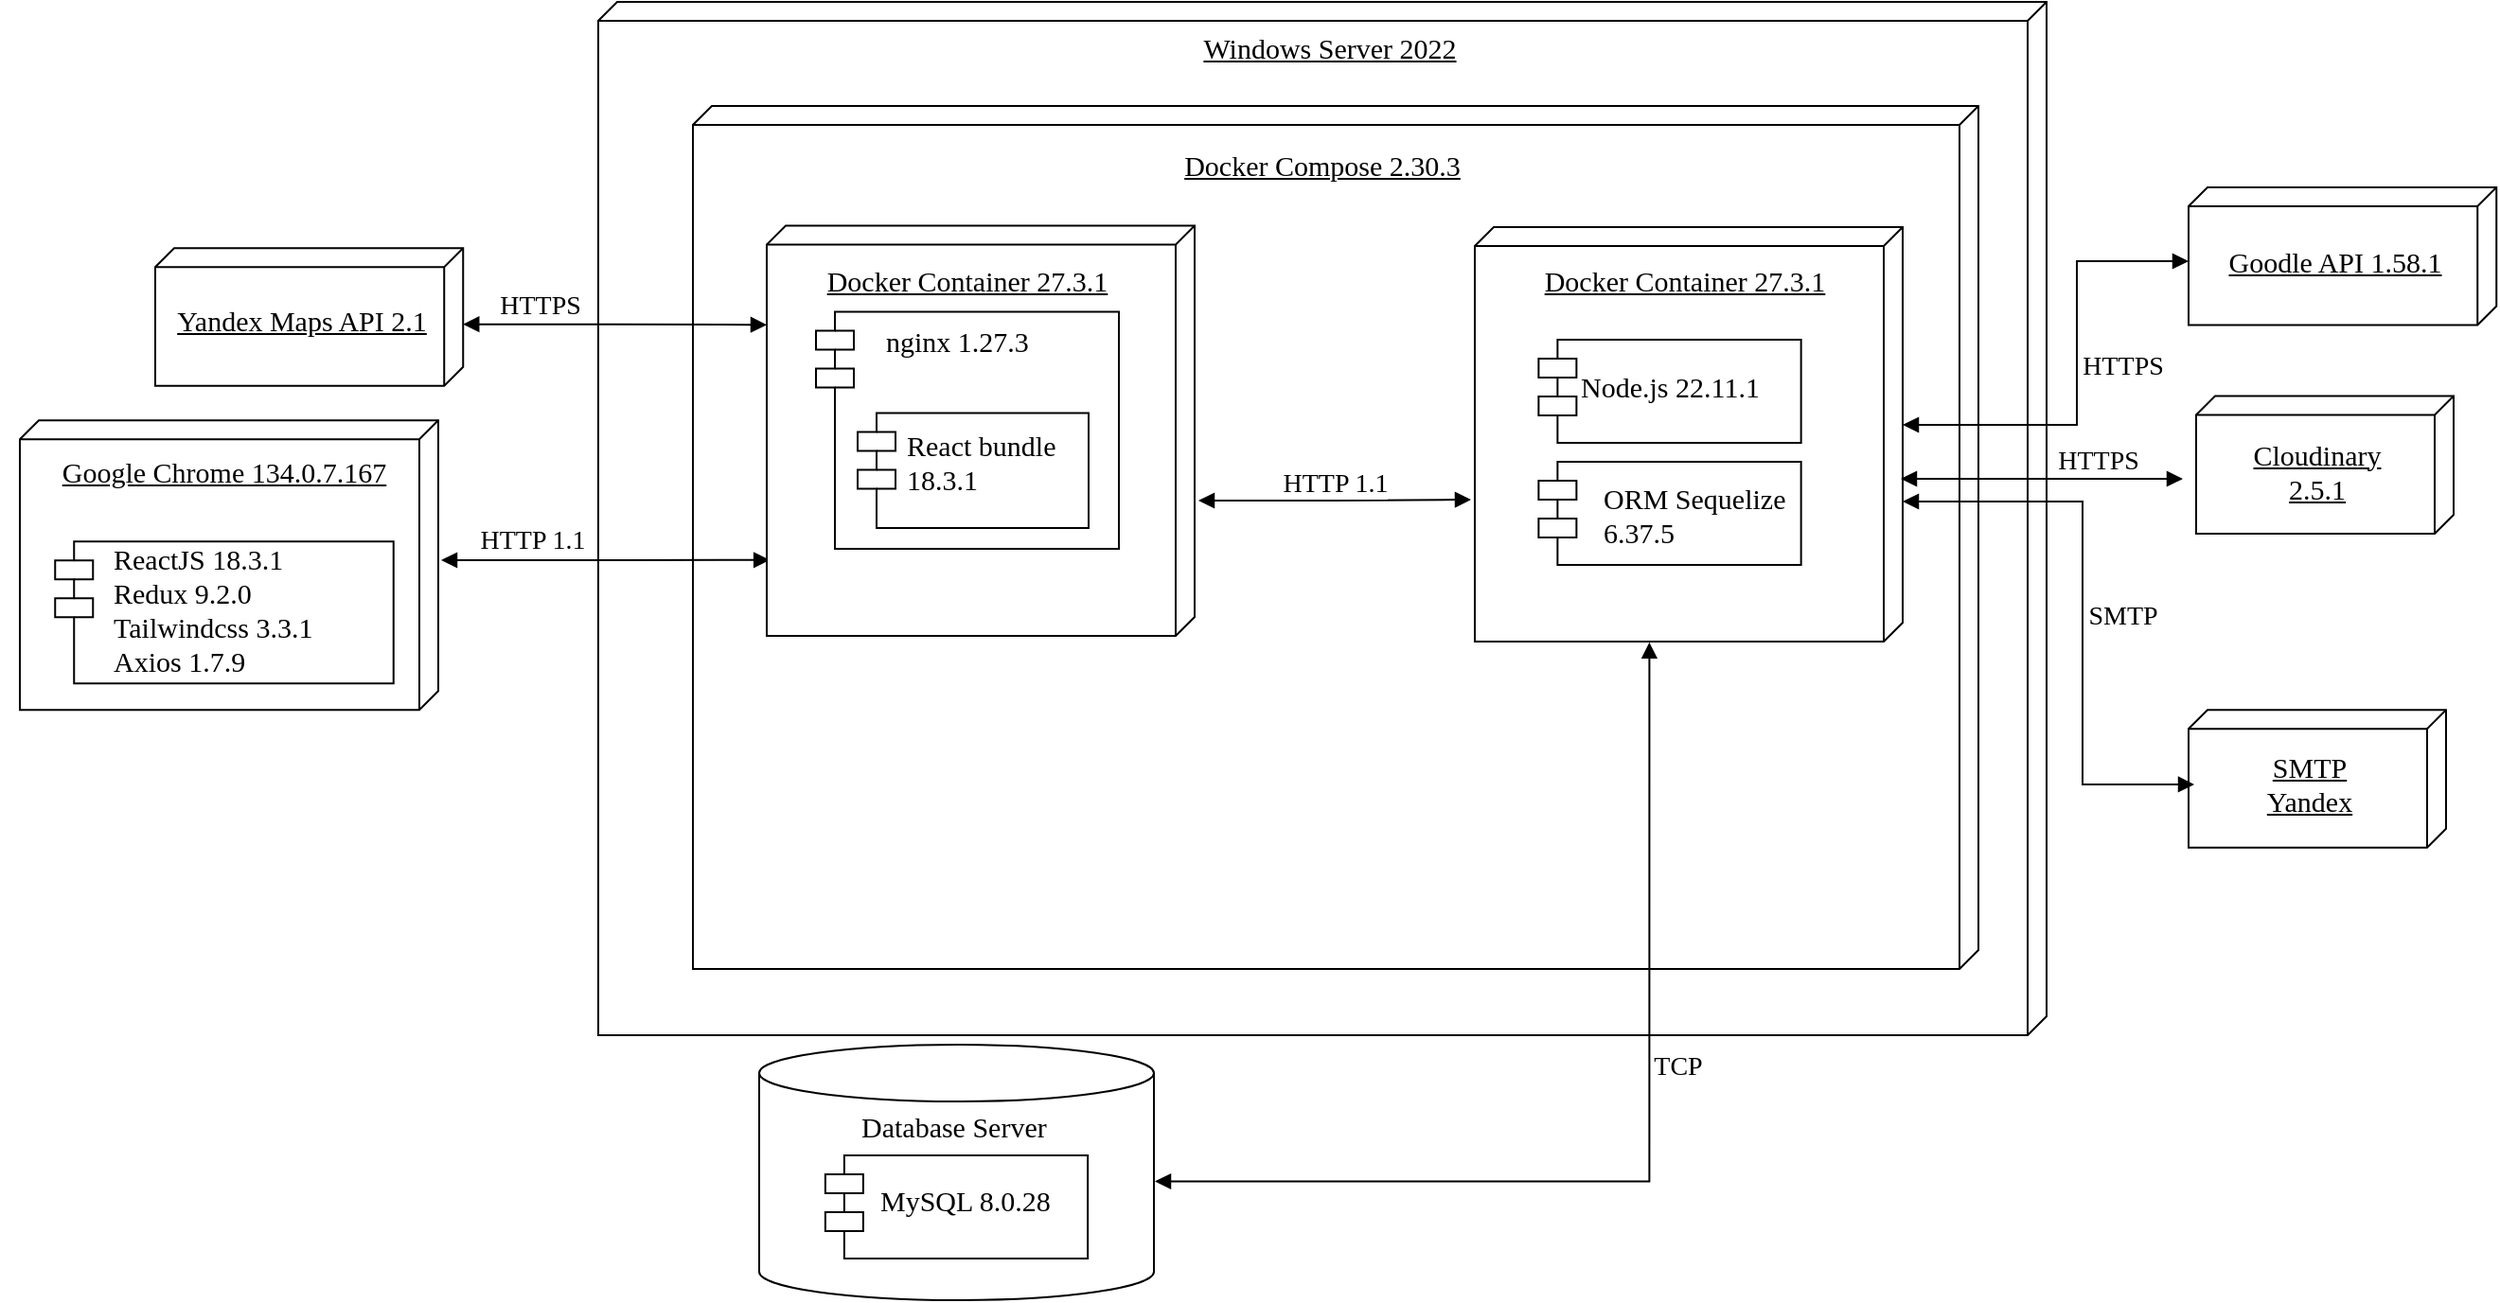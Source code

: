 <mxfile version="27.0.9">
  <diagram id="hu6SqyUsQMpoPFQubJVd" name="Страница — 1">
    <mxGraphModel dx="547" dy="486" grid="0" gridSize="10" guides="1" tooltips="1" connect="1" arrows="1" fold="1" page="0" pageScale="1" pageWidth="827" pageHeight="1169" math="0" shadow="0">
      <root>
        <mxCell id="0" />
        <mxCell id="1" parent="0" />
        <mxCell id="_eXYhzDV3w9L-WkxHs-r-3" value="" style="shape=cylinder3;whiteSpace=wrap;html=1;boundedLbl=1;backgroundOutline=1;size=15;" parent="1" vertex="1">
          <mxGeometry x="807" y="814" width="208.5" height="135" as="geometry" />
        </mxCell>
        <mxCell id="Lx5c9QI6LH0CTBlfoXj7-1" value="&lt;span style=&quot;color: rgba(0, 0, 0, 0); font-family: monospace; font-size: 0px; text-wrap-mode: nowrap;&quot;&gt;%3CmxGraphModel%3E%3Croot%3E%3CmxCell%20id%3D%220%22%2F%3E%3CmxCell%20id%3D%221%22%20parent%3D%220%22%2F%3E%3CmxCell%20id%3D%222%22%20value%3D%22%22%20style%3D%22verticalAlign%3Dtop%3Balign%3Dleft%3BspacingTop%3D8%3BspacingLeft%3D2%3BspacingRight%3D12%3Bshape%3Dcube%3Bsize%3D10%3Bdirection%3Dsouth%3BfontStyle%3D4%3Bhtml%3D1%3BwhiteSpace%3Dwrap%3B%22%20vertex%3D%221%22%20parent%3D%221%22%3E%3CmxGeometry%20x%3D%22772%22%20y%3D%22318%22%20width%3D%22679%22%20height%3D%22619%22%20as%3D%22geometry%22%2F%3E%3C%2FmxCell%3E%3C%2Froot%3E%3C%2FmxGraphModel%3E&lt;/span&gt;" style="verticalAlign=top;align=left;spacingTop=8;spacingLeft=2;spacingRight=12;shape=cube;size=10;direction=south;fontStyle=4;html=1;whiteSpace=wrap;" parent="1" vertex="1">
          <mxGeometry x="722" y="263" width="765" height="546" as="geometry" />
        </mxCell>
        <mxCell id="8hdBrVyz4YDK7KMscJBu-44" value="" style="verticalAlign=top;align=left;spacingTop=8;spacingLeft=2;spacingRight=12;shape=cube;size=10;direction=south;fontStyle=4;html=1;whiteSpace=wrap;" parent="1" vertex="1">
          <mxGeometry x="772" y="318" width="679" height="456" as="geometry" />
        </mxCell>
        <mxCell id="8hdBrVyz4YDK7KMscJBu-2" value="" style="verticalAlign=top;align=left;spacingTop=8;spacingLeft=2;spacingRight=12;shape=cube;size=10;direction=south;fontStyle=4;html=1;whiteSpace=wrap;fontSize=14;" parent="1" vertex="1">
          <mxGeometry x="416.49" y="484.12" width="221" height="153" as="geometry" />
        </mxCell>
        <mxCell id="8hdBrVyz4YDK7KMscJBu-3" value="&lt;div&gt;&lt;font face=&quot;Times New Roman&quot;&gt;&lt;u&gt;Google Chrome 134.0.7.167&lt;/u&gt;&lt;/font&gt;&lt;/div&gt;" style="text;html=1;align=center;verticalAlign=middle;whiteSpace=wrap;rounded=0;fontSize=15;" parent="1" vertex="1">
          <mxGeometry x="406" y="488.12" width="237" height="46.5" as="geometry" />
        </mxCell>
        <mxCell id="8hdBrVyz4YDK7KMscJBu-4" value="&lt;div&gt;&lt;br&gt;&lt;/div&gt;" style="shape=module;align=left;spacingLeft=20;align=center;verticalAlign=top;whiteSpace=wrap;html=1;fontSize=14;" parent="1" vertex="1">
          <mxGeometry x="435.12" y="548.12" width="178.75" height="75" as="geometry" />
        </mxCell>
        <mxCell id="8hdBrVyz4YDK7KMscJBu-7" value="&lt;font face=&quot;Times New Roman&quot;&gt;ReactJS 18.3.1&lt;/font&gt;&lt;div&gt;&lt;font face=&quot;Times New Roman&quot;&gt;&lt;span&gt;Redux 9.2.0&lt;br&gt;&lt;/span&gt;&lt;/font&gt;&lt;div&gt;&lt;font face=&quot;PvMJpOz3pLV8ocHbTbVb&quot;&gt;Tailwindcss 3.3.1&lt;/font&gt;&lt;/div&gt;&lt;div&gt;&lt;font face=&quot;PvMJpOz3pLV8ocHbTbVb&quot;&gt;Axios 1.7.9&lt;/font&gt;&lt;/div&gt;&lt;/div&gt;" style="text;html=1;align=left;verticalAlign=middle;whiteSpace=wrap;rounded=0;fontSize=15;" parent="1" vertex="1">
          <mxGeometry x="463.87" y="546.99" width="150" height="75" as="geometry" />
        </mxCell>
        <mxCell id="8hdBrVyz4YDK7KMscJBu-8" value="" style="endArrow=block;html=1;rounded=0;edgeStyle=orthogonalEdgeStyle;endFill=1;startArrow=block;startFill=1;entryX=0.815;entryY=0.993;entryDx=0;entryDy=0;entryPerimeter=0;fontSize=14;spacing=2;" parent="1" target="vOAB2O_-1PtPGMtkRpee-32" edge="1">
          <mxGeometry width="50" height="50" relative="1" as="geometry">
            <mxPoint x="639" y="558" as="sourcePoint" />
            <mxPoint x="770.5" y="556.87" as="targetPoint" />
            <Array as="points">
              <mxPoint x="735" y="557" />
            </Array>
          </mxGeometry>
        </mxCell>
        <mxCell id="8hdBrVyz4YDK7KMscJBu-9" value="&lt;font face=&quot;Times New Roman&quot;&gt;HTTP 1.1&lt;/font&gt;" style="edgeLabel;html=1;align=center;verticalAlign=middle;resizable=0;points=[];fontSize=14;" parent="8hdBrVyz4YDK7KMscJBu-8" vertex="1" connectable="0">
          <mxGeometry x="0.076" y="1" relative="1" as="geometry">
            <mxPoint x="-46" y="-10" as="offset" />
          </mxGeometry>
        </mxCell>
        <mxCell id="vOAB2O_-1PtPGMtkRpee-1" value="&lt;font face=&quot;Times New Roman&quot;&gt;&lt;span&gt;&lt;u&gt;Docker Compose 2.30.3&lt;/u&gt;&lt;/span&gt;&lt;/font&gt;" style="text;html=1;align=center;verticalAlign=middle;whiteSpace=wrap;rounded=0;fontSize=15;" parent="1" vertex="1">
          <mxGeometry x="953" y="334" width="303" height="29" as="geometry" />
        </mxCell>
        <mxCell id="vOAB2O_-1PtPGMtkRpee-32" value="" style="verticalAlign=top;align=left;spacingTop=8;spacingLeft=2;spacingRight=12;shape=cube;size=10;direction=south;fontStyle=4;html=1;whiteSpace=wrap;fontSize=14;" parent="1" vertex="1">
          <mxGeometry x="811" y="381.25" width="226" height="216.75" as="geometry" />
        </mxCell>
        <mxCell id="vOAB2O_-1PtPGMtkRpee-38" value="&lt;div&gt;&lt;br&gt;&lt;/div&gt;" style="shape=module;align=left;spacingLeft=20;align=center;verticalAlign=top;whiteSpace=wrap;html=1;fontSize=14;" parent="1" vertex="1">
          <mxGeometry x="837" y="426.75" width="160" height="125.25" as="geometry" />
        </mxCell>
        <mxCell id="vOAB2O_-1PtPGMtkRpee-40" value="" style="verticalAlign=top;align=left;spacingTop=8;spacingLeft=2;spacingRight=12;shape=cube;size=10;direction=south;fontStyle=4;html=1;whiteSpace=wrap;fontSize=14;" parent="1" vertex="1">
          <mxGeometry x="1185" y="382" width="226" height="219" as="geometry" />
        </mxCell>
        <mxCell id="vOAB2O_-1PtPGMtkRpee-43" value="&lt;div&gt;&lt;br&gt;&lt;/div&gt;" style="shape=module;align=left;spacingLeft=20;align=center;verticalAlign=top;whiteSpace=wrap;html=1;fontSize=14;" parent="1" vertex="1">
          <mxGeometry x="1218.69" y="441.5" width="138.63" height="54.5" as="geometry" />
        </mxCell>
        <mxCell id="vOAB2O_-1PtPGMtkRpee-45" value="&lt;span style=&quot;font-family: &amp;quot;Times New Roman&amp;quot;; text-align: center;&quot;&gt;&lt;font&gt;Node.js&amp;nbsp;&lt;/font&gt;&lt;/span&gt;&lt;span style=&quot;font-family: &amp;quot;Times New Roman&amp;quot;; text-align: center; background-color: transparent; color: light-dark(rgb(0, 0, 0), rgb(255, 255, 255));&quot;&gt;22.11.1&lt;/span&gt;" style="text;html=1;align=left;verticalAlign=middle;whiteSpace=wrap;rounded=0;fontSize=15;" parent="1" vertex="1">
          <mxGeometry x="1239" y="440" width="119" height="52.5" as="geometry" />
        </mxCell>
        <mxCell id="vOAB2O_-1PtPGMtkRpee-46" value="&lt;div&gt;&lt;br&gt;&lt;/div&gt;" style="shape=module;align=left;spacingLeft=20;align=center;verticalAlign=top;whiteSpace=wrap;html=1;fontSize=14;" parent="1" vertex="1">
          <mxGeometry x="1218.69" y="506" width="138.63" height="54.5" as="geometry" />
        </mxCell>
        <mxCell id="vOAB2O_-1PtPGMtkRpee-47" value="&lt;span style=&quot;font-family: &amp;quot;Times New Roman&amp;quot;; text-align: center;&quot;&gt;ORM Sequelize&lt;/span&gt;&lt;div&gt;&lt;span style=&quot;font-family: &amp;quot;Times New Roman&amp;quot;; text-align: center;&quot;&gt;6.37.5&lt;/span&gt;&lt;/div&gt;" style="text;html=1;align=left;verticalAlign=middle;whiteSpace=wrap;rounded=0;fontSize=15;" parent="1" vertex="1">
          <mxGeometry x="1250.56" y="508" width="104.88" height="52.5" as="geometry" />
        </mxCell>
        <mxCell id="vOAB2O_-1PtPGMtkRpee-51" value="&lt;div&gt;&lt;br&gt;&lt;/div&gt;" style="shape=module;align=left;spacingLeft=20;align=center;verticalAlign=top;whiteSpace=wrap;html=1;fontSize=14;" parent="1" vertex="1">
          <mxGeometry x="841.94" y="872.5" width="138.63" height="54.5" as="geometry" />
        </mxCell>
        <mxCell id="vOAB2O_-1PtPGMtkRpee-53" value="&lt;span style=&quot;font-family: &amp;quot;Times New Roman&amp;quot;; text-align: center;&quot;&gt;&lt;font&gt;MySQL 8.0.28&lt;/font&gt;&lt;/span&gt;" style="text;html=1;align=left;verticalAlign=middle;whiteSpace=wrap;rounded=0;fontSize=15;" parent="1" vertex="1">
          <mxGeometry x="868.81" y="871" width="104.88" height="50" as="geometry" />
        </mxCell>
        <mxCell id="vOAB2O_-1PtPGMtkRpee-56" value="" style="endArrow=block;html=1;rounded=0;edgeStyle=orthogonalEdgeStyle;endFill=1;startArrow=block;startFill=1;fontSize=14;spacing=2;" parent="1" edge="1">
          <mxGeometry width="50" height="50" relative="1" as="geometry">
            <mxPoint x="1039" y="526.5" as="sourcePoint" />
            <mxPoint x="1183" y="526" as="targetPoint" />
            <Array as="points">
              <mxPoint x="1111" y="526" />
            </Array>
          </mxGeometry>
        </mxCell>
        <mxCell id="vOAB2O_-1PtPGMtkRpee-57" value="&lt;font face=&quot;Times New Roman&quot;&gt;HTTP 1.1&lt;/font&gt;" style="edgeLabel;html=1;align=center;verticalAlign=middle;resizable=0;points=[];fontSize=14;" parent="vOAB2O_-1PtPGMtkRpee-56" vertex="1" connectable="0">
          <mxGeometry x="0.076" y="1" relative="1" as="geometry">
            <mxPoint x="-6" y="-9" as="offset" />
          </mxGeometry>
        </mxCell>
        <mxCell id="vOAB2O_-1PtPGMtkRpee-58" value="" style="endArrow=block;html=1;rounded=0;edgeStyle=orthogonalEdgeStyle;endFill=1;startArrow=block;startFill=1;entryX=1.002;entryY=0.592;entryDx=0;entryDy=0;fontSize=14;spacing=2;entryPerimeter=0;exitX=0;exitY=0;exitDx=64.25;exitDy=0;exitPerimeter=0;" parent="1" target="vOAB2O_-1PtPGMtkRpee-40" edge="1">
          <mxGeometry width="50" height="50" relative="1" as="geometry">
            <mxPoint x="1016.0" y="886.25" as="sourcePoint" />
            <mxPoint x="1152.5" y="865" as="targetPoint" />
            <Array as="points">
              <mxPoint x="1277" y="886" />
            </Array>
          </mxGeometry>
        </mxCell>
        <mxCell id="vOAB2O_-1PtPGMtkRpee-59" value="&lt;font face=&quot;Times New Roman&quot;&gt;TCP&lt;/font&gt;" style="edgeLabel;html=1;align=center;verticalAlign=middle;resizable=0;points=[];fontSize=14;" parent="vOAB2O_-1PtPGMtkRpee-58" vertex="1" connectable="0">
          <mxGeometry x="0.076" y="1" relative="1" as="geometry">
            <mxPoint x="16" y="-29" as="offset" />
          </mxGeometry>
        </mxCell>
        <mxCell id="TdyuzJWxbvyswWHMeQhv-1" value="" style="verticalAlign=top;align=left;spacingTop=8;spacingLeft=2;spacingRight=12;shape=cube;size=10;direction=south;fontStyle=4;html=1;whiteSpace=wrap;fontSize=14;" parent="1" vertex="1">
          <mxGeometry x="1566" y="471.25" width="136" height="72.75" as="geometry" />
        </mxCell>
        <mxCell id="TdyuzJWxbvyswWHMeQhv-2" value="&lt;div&gt;&lt;span style=&quot;font-family: &amp;quot;Times New Roman&amp;quot;;&quot;&gt;&lt;u&gt;Cloudinary&lt;/u&gt;&lt;/span&gt;&lt;/div&gt;&lt;div&gt;&lt;span style=&quot;font-family: &amp;quot;Times New Roman&amp;quot;;&quot;&gt;&lt;u&gt;2.5.1&lt;/u&gt;&lt;/span&gt;&lt;/div&gt;" style="text;html=1;align=center;verticalAlign=middle;whiteSpace=wrap;rounded=0;fontSize=15;" parent="1" vertex="1">
          <mxGeometry x="1569" y="484.25" width="122" height="52.75" as="geometry" />
        </mxCell>
        <mxCell id="TdyuzJWxbvyswWHMeQhv-5" value="" style="endArrow=block;html=1;rounded=0;edgeStyle=orthogonalEdgeStyle;endFill=1;startArrow=block;startFill=1;fontSize=14;spacing=2;" parent="1" edge="1">
          <mxGeometry width="50" height="50" relative="1" as="geometry">
            <mxPoint x="1410" y="515" as="sourcePoint" />
            <mxPoint x="1559" y="515" as="targetPoint" />
            <Array as="points" />
          </mxGeometry>
        </mxCell>
        <mxCell id="TdyuzJWxbvyswWHMeQhv-6" value="&lt;font face=&quot;Times New Roman&quot;&gt;HTTPS&lt;/font&gt;" style="edgeLabel;html=1;align=center;verticalAlign=middle;resizable=0;points=[];fontSize=14;" parent="TdyuzJWxbvyswWHMeQhv-5" vertex="1" connectable="0">
          <mxGeometry x="0.076" y="1" relative="1" as="geometry">
            <mxPoint x="24" y="-9" as="offset" />
          </mxGeometry>
        </mxCell>
        <mxCell id="TdyuzJWxbvyswWHMeQhv-8" value="" style="verticalAlign=top;align=left;spacingTop=8;spacingLeft=2;spacingRight=12;shape=cube;size=10;direction=south;fontStyle=4;html=1;whiteSpace=wrap;fontSize=14;" parent="1" vertex="1">
          <mxGeometry x="1562" y="637.12" width="136" height="72.75" as="geometry" />
        </mxCell>
        <mxCell id="TdyuzJWxbvyswWHMeQhv-9" value="&lt;div&gt;&lt;span style=&quot;font-family: &amp;quot;Times New Roman&amp;quot;;&quot;&gt;&lt;u&gt;SMTP&lt;/u&gt;&lt;/span&gt;&lt;/div&gt;&lt;div&gt;&lt;span style=&quot;font-family: &amp;quot;Times New Roman&amp;quot;;&quot;&gt;&lt;u&gt;Yandex&lt;/u&gt;&lt;/span&gt;&lt;/div&gt;" style="text;html=1;align=center;verticalAlign=middle;whiteSpace=wrap;rounded=0;fontSize=15;" parent="1" vertex="1">
          <mxGeometry x="1565" y="650.12" width="122" height="52.75" as="geometry" />
        </mxCell>
        <mxCell id="TdyuzJWxbvyswWHMeQhv-11" value="" style="endArrow=block;html=1;rounded=0;edgeStyle=orthogonalEdgeStyle;endFill=1;startArrow=block;startFill=1;fontSize=14;spacing=2;entryX=0;entryY=0.5;entryDx=0;entryDy=0;" parent="1" target="TdyuzJWxbvyswWHMeQhv-9" edge="1">
          <mxGeometry width="50" height="50" relative="1" as="geometry">
            <mxPoint x="1411" y="527" as="sourcePoint" />
            <mxPoint x="1707.56" y="846.5" as="targetPoint" />
            <Array as="points">
              <mxPoint x="1506" y="527" />
              <mxPoint x="1506" y="676" />
            </Array>
          </mxGeometry>
        </mxCell>
        <mxCell id="TdyuzJWxbvyswWHMeQhv-12" value="&lt;font face=&quot;Times New Roman&quot;&gt;SMTP&lt;/font&gt;" style="edgeLabel;html=1;align=center;verticalAlign=middle;resizable=0;points=[];fontSize=14;" parent="TdyuzJWxbvyswWHMeQhv-11" vertex="1" connectable="0">
          <mxGeometry x="0.076" y="1" relative="1" as="geometry">
            <mxPoint x="20" y="-9" as="offset" />
          </mxGeometry>
        </mxCell>
        <mxCell id="Lx5c9QI6LH0CTBlfoXj7-2" value="&lt;font face=&quot;Times New Roman&quot;&gt;&lt;span&gt;&lt;u&gt;Windows Server 2022&lt;/u&gt;&lt;/span&gt;&lt;/font&gt;" style="text;html=1;align=center;verticalAlign=middle;whiteSpace=wrap;rounded=0;fontSize=15;" parent="1" vertex="1">
          <mxGeometry x="957" y="272" width="303" height="29" as="geometry" />
        </mxCell>
        <mxCell id="Lx5c9QI6LH0CTBlfoXj7-4" value="&lt;div&gt;&lt;font face=&quot;Times New Roman&quot;&gt;&lt;span&gt;&lt;u&gt;Docker Container 27.3.1&lt;/u&gt;&lt;/span&gt;&lt;/font&gt;&lt;/div&gt;" style="text;html=1;align=center;verticalAlign=middle;whiteSpace=wrap;rounded=0;fontSize=15;" parent="1" vertex="1">
          <mxGeometry x="813" y="395" width="208" height="30" as="geometry" />
        </mxCell>
        <mxCell id="vOAB2O_-1PtPGMtkRpee-37" value="&lt;span style=&quot;font-family: &amp;quot;Times New Roman&amp;quot;; text-align: center;&quot;&gt;&lt;font&gt;nginx 1.27.3&lt;/font&gt;&lt;/span&gt;" style="text;html=1;align=left;verticalAlign=middle;whiteSpace=wrap;rounded=0;fontSize=15;" parent="1" vertex="1">
          <mxGeometry x="871.56" y="416" width="104.88" height="52.5" as="geometry" />
        </mxCell>
        <mxCell id="yNKI5fAsvwxS-b0KHFcC-1" value="&lt;div&gt;&lt;font face=&quot;Times New Roman&quot;&gt;&lt;span&gt;&lt;u&gt;Docker Container 27.3.1&lt;/u&gt;&lt;/span&gt;&lt;/font&gt;&lt;/div&gt;" style="text;html=1;align=center;verticalAlign=middle;whiteSpace=wrap;rounded=0;fontSize=15;" parent="1" vertex="1">
          <mxGeometry x="1192" y="395" width="208" height="30" as="geometry" />
        </mxCell>
        <mxCell id="NIcM6Cs3h1m89Xdl_8Vx-1" value="" style="verticalAlign=top;align=left;spacingTop=8;spacingLeft=2;spacingRight=12;shape=cube;size=10;direction=south;fontStyle=4;html=1;whiteSpace=wrap;fontSize=14;" parent="1" vertex="1">
          <mxGeometry x="488" y="393.13" width="162.62" height="72.75" as="geometry" />
        </mxCell>
        <mxCell id="NIcM6Cs3h1m89Xdl_8Vx-2" value="&lt;div&gt;&lt;font face=&quot;Times New Roman&quot;&gt;&lt;u&gt;Yandex Maps API 2.1&lt;/u&gt;&lt;/font&gt;&lt;/div&gt;" style="text;html=1;align=center;verticalAlign=middle;whiteSpace=wrap;rounded=0;fontSize=15;" parent="1" vertex="1">
          <mxGeometry x="491" y="404.13" width="148.62" height="52.75" as="geometry" />
        </mxCell>
        <mxCell id="NIcM6Cs3h1m89Xdl_8Vx-3" value="" style="verticalAlign=top;align=left;spacingTop=8;spacingLeft=2;spacingRight=12;shape=cube;size=10;direction=south;fontStyle=4;html=1;whiteSpace=wrap;fontSize=14;" parent="1" vertex="1">
          <mxGeometry x="1562" y="361" width="162.62" height="72.75" as="geometry" />
        </mxCell>
        <mxCell id="NIcM6Cs3h1m89Xdl_8Vx-4" value="&lt;div&gt;&lt;font face=&quot;Times New Roman&quot;&gt;&lt;u&gt;Goodle API 1.58.1&lt;/u&gt;&lt;/font&gt;&lt;/div&gt;" style="text;html=1;align=center;verticalAlign=middle;whiteSpace=wrap;rounded=0;fontSize=15;" parent="1" vertex="1">
          <mxGeometry x="1565" y="374" width="148.62" height="52.75" as="geometry" />
        </mxCell>
        <mxCell id="NIcM6Cs3h1m89Xdl_8Vx-5" value="" style="endArrow=block;html=1;rounded=0;edgeStyle=orthogonalEdgeStyle;endFill=1;startArrow=block;startFill=1;fontSize=14;spacing=2;exitX=0.553;exitY=0;exitDx=0;exitDy=0;exitPerimeter=0;entryX=0;entryY=0;entryDx=113.375;entryDy=226;entryPerimeter=0;" parent="1" source="NIcM6Cs3h1m89Xdl_8Vx-1" edge="1">
          <mxGeometry width="50" height="50" relative="1" as="geometry">
            <mxPoint x="655" y="431.84" as="sourcePoint" />
            <mxPoint x="811" y="433.625" as="targetPoint" />
            <Array as="points">
              <mxPoint x="731" y="433" />
              <mxPoint x="811" y="433" />
            </Array>
          </mxGeometry>
        </mxCell>
        <mxCell id="NIcM6Cs3h1m89Xdl_8Vx-6" value="&lt;font face=&quot;Times New Roman&quot;&gt;HTTPS&lt;/font&gt;" style="edgeLabel;html=1;align=center;verticalAlign=middle;resizable=0;points=[];fontSize=14;" parent="NIcM6Cs3h1m89Xdl_8Vx-5" vertex="1" connectable="0">
          <mxGeometry x="0.076" y="1" relative="1" as="geometry">
            <mxPoint x="-46" y="-10" as="offset" />
          </mxGeometry>
        </mxCell>
        <mxCell id="NIcM6Cs3h1m89Xdl_8Vx-7" value="" style="endArrow=block;html=1;rounded=0;edgeStyle=orthogonalEdgeStyle;endFill=1;startArrow=block;startFill=1;fontSize=14;spacing=2;entryX=0;entryY=0.5;entryDx=0;entryDy=0;exitX=0;exitY=0;exitDx=104.5;exitDy=0;exitPerimeter=0;" parent="1" source="vOAB2O_-1PtPGMtkRpee-40" edge="1">
          <mxGeometry width="50" height="50" relative="1" as="geometry">
            <mxPoint x="1408" y="251" as="sourcePoint" />
            <mxPoint x="1562" y="400" as="targetPoint" />
            <Array as="points">
              <mxPoint x="1503" y="486" />
              <mxPoint x="1503" y="400" />
            </Array>
          </mxGeometry>
        </mxCell>
        <mxCell id="NIcM6Cs3h1m89Xdl_8Vx-8" value="&lt;font face=&quot;Times New Roman&quot;&gt;HTTPS&lt;/font&gt;" style="edgeLabel;html=1;align=center;verticalAlign=middle;resizable=0;points=[];fontSize=14;" parent="NIcM6Cs3h1m89Xdl_8Vx-7" vertex="1" connectable="0">
          <mxGeometry x="0.076" y="1" relative="1" as="geometry">
            <mxPoint x="25" y="4" as="offset" />
          </mxGeometry>
        </mxCell>
        <mxCell id="_eXYhzDV3w9L-WkxHs-r-1" value="&lt;div&gt;&lt;br&gt;&lt;/div&gt;" style="shape=module;align=left;spacingLeft=20;align=center;verticalAlign=top;whiteSpace=wrap;html=1;fontSize=14;" parent="1" vertex="1">
          <mxGeometry x="859" y="480.25" width="122" height="60.75" as="geometry" />
        </mxCell>
        <mxCell id="_eXYhzDV3w9L-WkxHs-r-2" value="&lt;span style=&quot;font-family: &amp;quot;Times New Roman&amp;quot;; text-align: center;&quot;&gt;React bundle 18.3.1&lt;/span&gt;" style="text;html=1;align=left;verticalAlign=middle;whiteSpace=wrap;rounded=0;fontSize=15;" parent="1" vertex="1">
          <mxGeometry x="882.56" y="480.25" width="113.44" height="51" as="geometry" />
        </mxCell>
        <mxCell id="_eXYhzDV3w9L-WkxHs-r-4" value="&lt;span style=&quot;font-family: &amp;quot;Times New Roman&amp;quot;; text-align: center;&quot;&gt;&lt;font&gt;Database Server&lt;/font&gt;&lt;/span&gt;" style="text;html=1;align=left;verticalAlign=middle;whiteSpace=wrap;rounded=0;fontSize=15;" parent="1" vertex="1">
          <mxGeometry x="858.81" y="839" width="104.88" height="35" as="geometry" />
        </mxCell>
      </root>
    </mxGraphModel>
  </diagram>
</mxfile>

